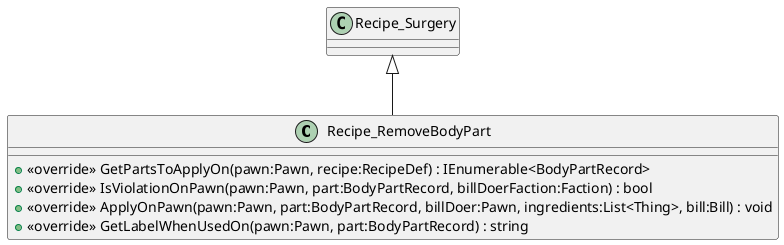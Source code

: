 @startuml
class Recipe_RemoveBodyPart {
    + <<override>> GetPartsToApplyOn(pawn:Pawn, recipe:RecipeDef) : IEnumerable<BodyPartRecord>
    + <<override>> IsViolationOnPawn(pawn:Pawn, part:BodyPartRecord, billDoerFaction:Faction) : bool
    + <<override>> ApplyOnPawn(pawn:Pawn, part:BodyPartRecord, billDoer:Pawn, ingredients:List<Thing>, bill:Bill) : void
    + <<override>> GetLabelWhenUsedOn(pawn:Pawn, part:BodyPartRecord) : string
}
Recipe_Surgery <|-- Recipe_RemoveBodyPart
@enduml
